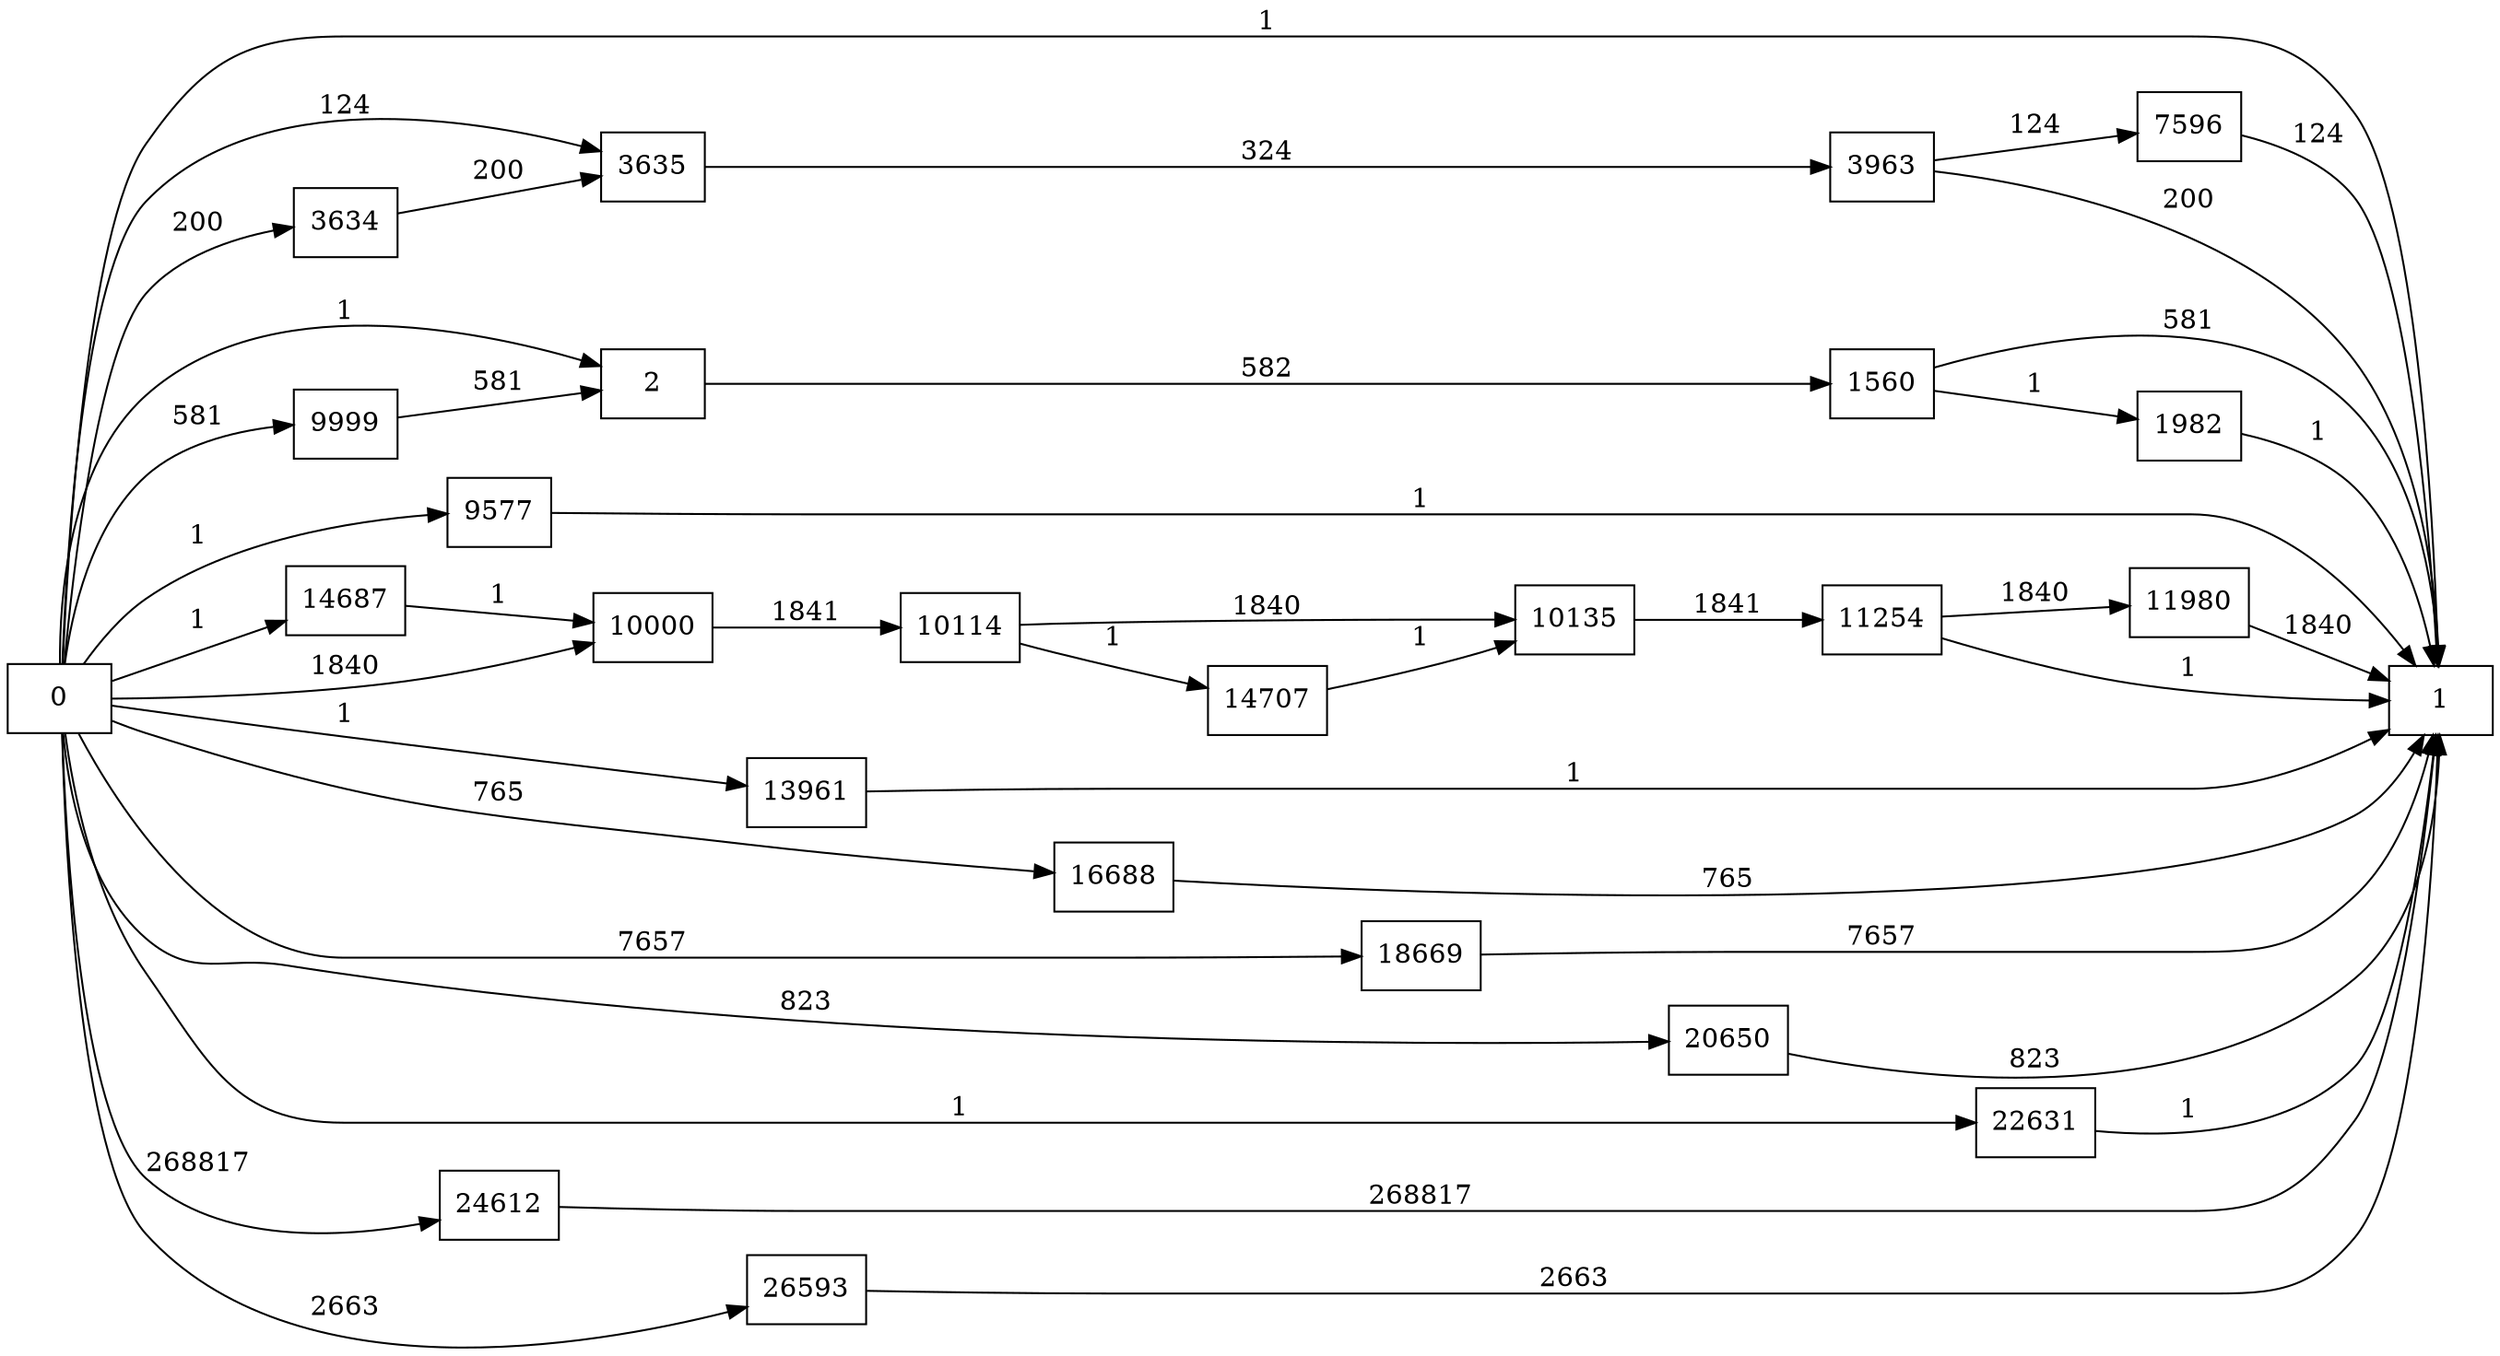 digraph {
	graph [rankdir=LR]
	node [shape=rectangle]
	2 -> 1560 [label=582]
	1560 -> 1 [label=581]
	1560 -> 1982 [label=1]
	1982 -> 1 [label=1]
	3634 -> 3635 [label=200]
	3635 -> 3963 [label=324]
	3963 -> 1 [label=200]
	3963 -> 7596 [label=124]
	7596 -> 1 [label=124]
	9577 -> 1 [label=1]
	9999 -> 2 [label=581]
	10000 -> 10114 [label=1841]
	10114 -> 10135 [label=1840]
	10114 -> 14707 [label=1]
	10135 -> 11254 [label=1841]
	11254 -> 1 [label=1]
	11254 -> 11980 [label=1840]
	11980 -> 1 [label=1840]
	13961 -> 1 [label=1]
	14687 -> 10000 [label=1]
	14707 -> 10135 [label=1]
	16688 -> 1 [label=765]
	18669 -> 1 [label=7657]
	20650 -> 1 [label=823]
	22631 -> 1 [label=1]
	24612 -> 1 [label=268817]
	26593 -> 1 [label=2663]
	0 -> 2 [label=1]
	0 -> 3635 [label=124]
	0 -> 10000 [label=1840]
	0 -> 3634 [label=200]
	0 -> 1 [label=1]
	0 -> 9577 [label=1]
	0 -> 9999 [label=581]
	0 -> 13961 [label=1]
	0 -> 14687 [label=1]
	0 -> 16688 [label=765]
	0 -> 18669 [label=7657]
	0 -> 20650 [label=823]
	0 -> 22631 [label=1]
	0 -> 24612 [label=268817]
	0 -> 26593 [label=2663]
}
